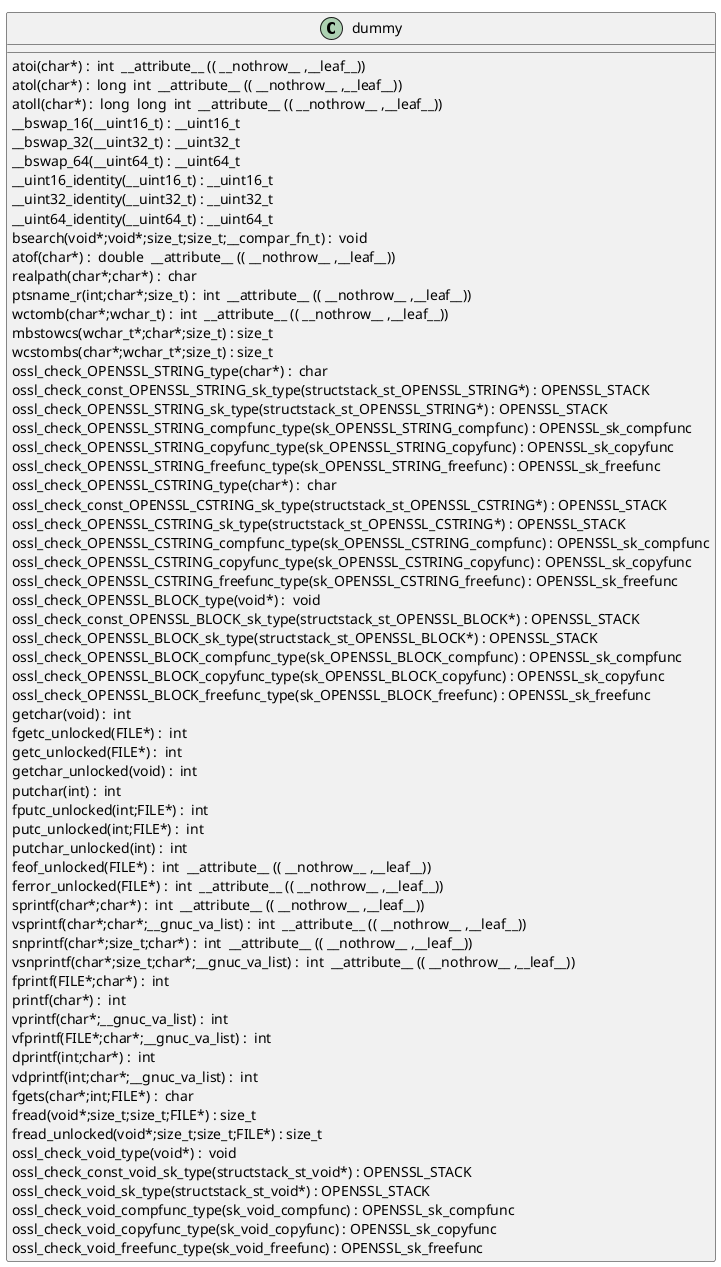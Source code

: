 @startuml
!pragma layout smetana
class dummy {
atoi(char*) :  int  __attribute__ (( __nothrow__ ,__leaf__)) [[[./../../.././qc/providers/common/provider_ctx.c.html#165]]]
atol(char*) :  long  int  __attribute__ (( __nothrow__ ,__leaf__)) [[[./../../.././qc/providers/common/provider_ctx.c.html#170]]]
atoll(char*) :  long  long  int  __attribute__ (( __nothrow__ ,__leaf__)) [[[./../../.././qc/providers/common/provider_ctx.c.html#177]]]
__bswap_16(__uint16_t) : __uint16_t [[[./../../.././qc/providers/common/provider_ctx.c.html#477]]]
__bswap_32(__uint32_t) : __uint32_t [[[./../../.././qc/providers/common/provider_ctx.c.html#492]]]
__bswap_64(__uint64_t) : __uint64_t [[[./../../.././qc/providers/common/provider_ctx.c.html#502]]]
__uint16_identity(__uint16_t) : __uint16_t [[[./../../.././qc/providers/common/provider_ctx.c.html#514]]]
__uint32_identity(__uint32_t) : __uint32_t [[[./../../.././qc/providers/common/provider_ctx.c.html#520]]]
__uint64_identity(__uint64_t) : __uint64_t [[[./../../.././qc/providers/common/provider_ctx.c.html#526]]]
bsearch(void*;void*;size_t;size_t;__compar_fn_t) :  void  [[[./../../.././qc/providers/common/provider_ctx.c.html#1194]]]
atof(char*) :  double  __attribute__ (( __nothrow__ ,__leaf__)) [[[./../../.././qc/providers/common/provider_ctx.c.html#1]]]
realpath(char*;char*) :  char  [[[./../../.././qc/providers/common/provider_ctx.c.html#1]]]
ptsname_r(int;char*;size_t) :  int  __attribute__ (( __nothrow__ ,__leaf__)) [[[./../../.././qc/providers/common/provider_ctx.c.html#1]]]
wctomb(char*;wchar_t) :  int  __attribute__ (( __nothrow__ ,__leaf__)) [[[./../../.././qc/providers/common/provider_ctx.c.html#1]]]
mbstowcs(wchar_t*;char*;size_t) : size_t [[[./../../.././qc/providers/common/provider_ctx.c.html#1]]]
wcstombs(char*;wchar_t*;size_t) : size_t [[[./../../.././qc/providers/common/provider_ctx.c.html#1]]]
ossl_check_OPENSSL_STRING_type(char*) :  char  [[[./../../.././qc/providers/common/provider_ctx.c.html#1]]]
ossl_check_const_OPENSSL_STRING_sk_type(structstack_st_OPENSSL_STRING*) : OPENSSL_STACK [[[./../../.././qc/providers/common/provider_ctx.c.html#1]]]
ossl_check_OPENSSL_STRING_sk_type(structstack_st_OPENSSL_STRING*) : OPENSSL_STACK [[[./../../.././qc/providers/common/provider_ctx.c.html#1]]]
ossl_check_OPENSSL_STRING_compfunc_type(sk_OPENSSL_STRING_compfunc) : OPENSSL_sk_compfunc [[[./../../.././qc/providers/common/provider_ctx.c.html#1]]]
ossl_check_OPENSSL_STRING_copyfunc_type(sk_OPENSSL_STRING_copyfunc) : OPENSSL_sk_copyfunc [[[./../../.././qc/providers/common/provider_ctx.c.html#1]]]
ossl_check_OPENSSL_STRING_freefunc_type(sk_OPENSSL_STRING_freefunc) : OPENSSL_sk_freefunc [[[./../../.././qc/providers/common/provider_ctx.c.html#1]]]
ossl_check_OPENSSL_CSTRING_type(char*) :  char  [[[./../../.././qc/providers/common/provider_ctx.c.html#1]]]
ossl_check_const_OPENSSL_CSTRING_sk_type(structstack_st_OPENSSL_CSTRING*) : OPENSSL_STACK [[[./../../.././qc/providers/common/provider_ctx.c.html#1]]]
ossl_check_OPENSSL_CSTRING_sk_type(structstack_st_OPENSSL_CSTRING*) : OPENSSL_STACK [[[./../../.././qc/providers/common/provider_ctx.c.html#1]]]
ossl_check_OPENSSL_CSTRING_compfunc_type(sk_OPENSSL_CSTRING_compfunc) : OPENSSL_sk_compfunc [[[./../../.././qc/providers/common/provider_ctx.c.html#1]]]
ossl_check_OPENSSL_CSTRING_copyfunc_type(sk_OPENSSL_CSTRING_copyfunc) : OPENSSL_sk_copyfunc [[[./../../.././qc/providers/common/provider_ctx.c.html#1]]]
ossl_check_OPENSSL_CSTRING_freefunc_type(sk_OPENSSL_CSTRING_freefunc) : OPENSSL_sk_freefunc [[[./../../.././qc/providers/common/provider_ctx.c.html#1]]]
ossl_check_OPENSSL_BLOCK_type(void*) :  void  [[[./../../.././qc/providers/common/provider_ctx.c.html#1]]]
ossl_check_const_OPENSSL_BLOCK_sk_type(structstack_st_OPENSSL_BLOCK*) : OPENSSL_STACK [[[./../../.././qc/providers/common/provider_ctx.c.html#1]]]
ossl_check_OPENSSL_BLOCK_sk_type(structstack_st_OPENSSL_BLOCK*) : OPENSSL_STACK [[[./../../.././qc/providers/common/provider_ctx.c.html#1]]]
ossl_check_OPENSSL_BLOCK_compfunc_type(sk_OPENSSL_BLOCK_compfunc) : OPENSSL_sk_compfunc [[[./../../.././qc/providers/common/provider_ctx.c.html#1]]]
ossl_check_OPENSSL_BLOCK_copyfunc_type(sk_OPENSSL_BLOCK_copyfunc) : OPENSSL_sk_copyfunc [[[./../../.././qc/providers/common/provider_ctx.c.html#1]]]
ossl_check_OPENSSL_BLOCK_freefunc_type(sk_OPENSSL_BLOCK_freefunc) : OPENSSL_sk_freefunc [[[./../../.././qc/providers/common/provider_ctx.c.html#1]]]
getchar(void) :  int  [[[./../../.././qc/providers/common/provider_ctx.c.html#1]]]
fgetc_unlocked(FILE*) :  int  [[[./../../.././qc/providers/common/provider_ctx.c.html#1]]]
getc_unlocked(FILE*) :  int  [[[./../../.././qc/providers/common/provider_ctx.c.html#1]]]
getchar_unlocked(void) :  int  [[[./../../.././qc/providers/common/provider_ctx.c.html#1]]]
putchar(int) :  int  [[[./../../.././qc/providers/common/provider_ctx.c.html#1]]]
fputc_unlocked(int;FILE*) :  int  [[[./../../.././qc/providers/common/provider_ctx.c.html#1]]]
putc_unlocked(int;FILE*) :  int  [[[./../../.././qc/providers/common/provider_ctx.c.html#1]]]
putchar_unlocked(int) :  int  [[[./../../.././qc/providers/common/provider_ctx.c.html#1]]]
feof_unlocked(FILE*) :  int  __attribute__ (( __nothrow__ ,__leaf__)) [[[./../../.././qc/providers/common/provider_ctx.c.html#1]]]
ferror_unlocked(FILE*) :  int  __attribute__ (( __nothrow__ ,__leaf__)) [[[./../../.././qc/providers/common/provider_ctx.c.html#1]]]
sprintf(char*;char*) :  int  __attribute__ (( __nothrow__ ,__leaf__)) [[[./../../.././qc/providers/common/provider_ctx.c.html#1]]]
vsprintf(char*;char*;__gnuc_va_list) :  int  __attribute__ (( __nothrow__ ,__leaf__)) [[[./../../.././qc/providers/common/provider_ctx.c.html#1]]]
snprintf(char*;size_t;char*) :  int  __attribute__ (( __nothrow__ ,__leaf__)) [[[./../../.././qc/providers/common/provider_ctx.c.html#1]]]
vsnprintf(char*;size_t;char*;__gnuc_va_list) :  int  __attribute__ (( __nothrow__ ,__leaf__)) [[[./../../.././qc/providers/common/provider_ctx.c.html#1]]]
fprintf(FILE*;char*) :  int  [[[./../../.././qc/providers/common/provider_ctx.c.html#1]]]
printf(char*) :  int  [[[./../../.././qc/providers/common/provider_ctx.c.html#1]]]
vprintf(char*;__gnuc_va_list) :  int  [[[./../../.././qc/providers/common/provider_ctx.c.html#1]]]
vfprintf(FILE*;char*;__gnuc_va_list) :  int  [[[./../../.././qc/providers/common/provider_ctx.c.html#1]]]
dprintf(int;char*) :  int  [[[./../../.././qc/providers/common/provider_ctx.c.html#1]]]
vdprintf(int;char*;__gnuc_va_list) :  int  [[[./../../.././qc/providers/common/provider_ctx.c.html#1]]]
fgets(char*;int;FILE*) :  char  [[[./../../.././qc/providers/common/provider_ctx.c.html#1]]]
fread(void*;size_t;size_t;FILE*) : size_t [[[./../../.././qc/providers/common/provider_ctx.c.html#1]]]
fread_unlocked(void*;size_t;size_t;FILE*) : size_t [[[./../../.././qc/providers/common/provider_ctx.c.html#1]]]
ossl_check_void_type(void*) :  void  [[[./../../.././qc/providers/common/provider_ctx.c.html#1]]]
ossl_check_const_void_sk_type(structstack_st_void*) : OPENSSL_STACK [[[./../../.././qc/providers/common/provider_ctx.c.html#1]]]
ossl_check_void_sk_type(structstack_st_void*) : OPENSSL_STACK [[[./../../.././qc/providers/common/provider_ctx.c.html#1]]]
ossl_check_void_compfunc_type(sk_void_compfunc) : OPENSSL_sk_compfunc [[[./../../.././qc/providers/common/provider_ctx.c.html#1]]]
ossl_check_void_copyfunc_type(sk_void_copyfunc) : OPENSSL_sk_copyfunc [[[./../../.././qc/providers/common/provider_ctx.c.html#1]]]
ossl_check_void_freefunc_type(sk_void_freefunc) : OPENSSL_sk_freefunc [[[./../../.././qc/providers/common/provider_ctx.c.html#1]]]
} 
@enduml
